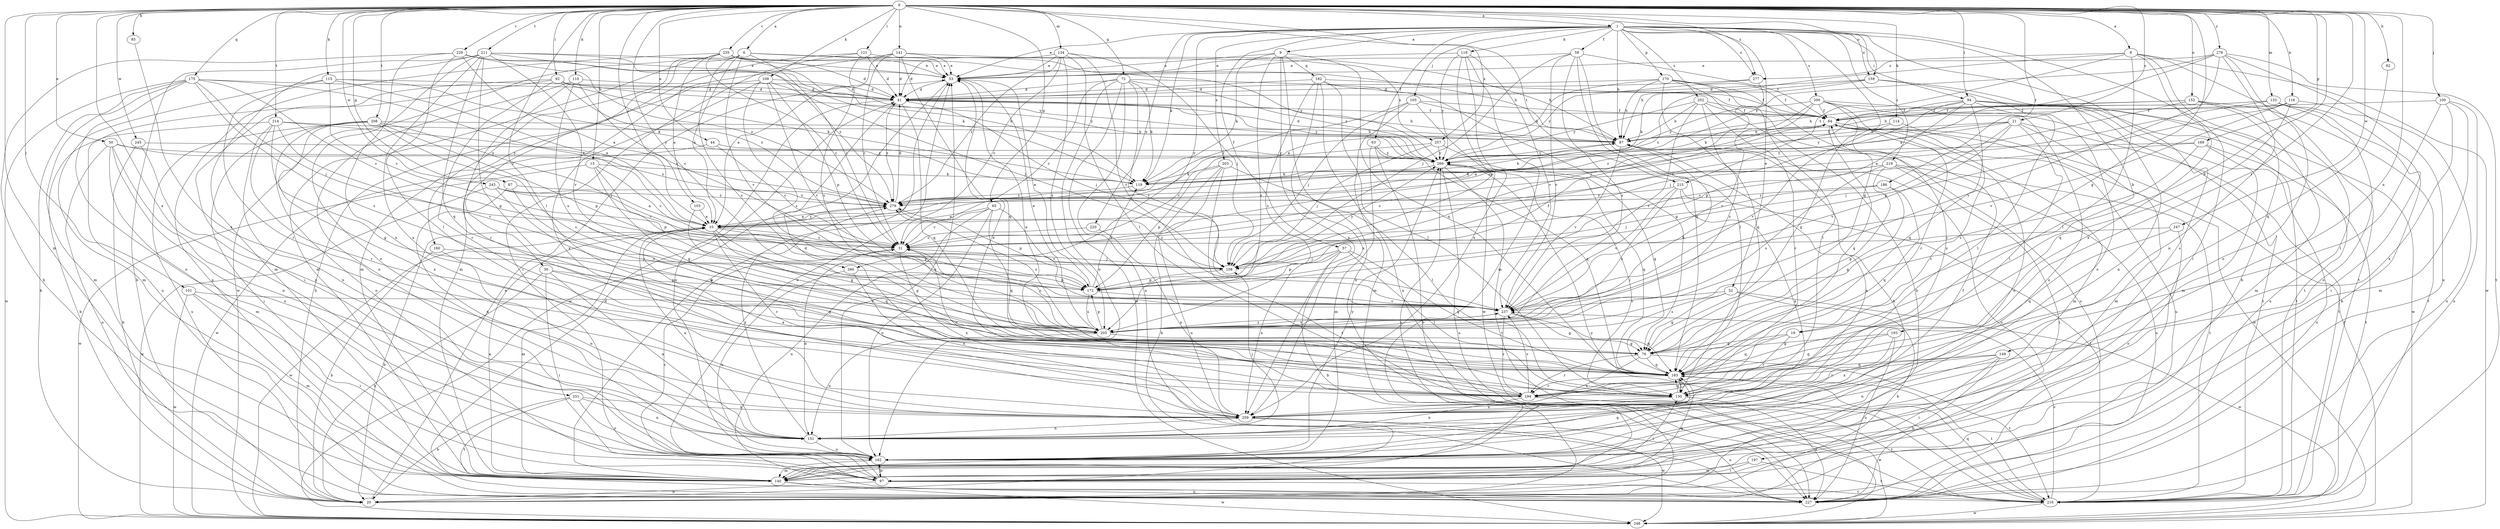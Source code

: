 strict digraph  {
0;
1;
6;
8;
9;
10;
13;
19;
20;
21;
30;
31;
41;
44;
50;
52;
53;
57;
58;
63;
64;
65;
67;
72;
76;
82;
85;
87;
92;
94;
97;
100;
101;
103;
105;
108;
109;
110;
114;
115;
116;
118;
119;
121;
130;
133;
134;
140;
141;
149;
151;
152;
159;
160;
162;
169;
170;
172;
175;
182;
183;
186;
193;
194;
197;
200;
202;
203;
205;
208;
211;
214;
215;
216;
219;
220;
227;
229;
235;
237;
243;
245;
247;
248;
251;
257;
259;
266;
269;
276;
277;
279;
0 -> 1  [label=a];
0 -> 6  [label=a];
0 -> 8  [label=a];
0 -> 13  [label=b];
0 -> 19  [label=b];
0 -> 21  [label=c];
0 -> 44  [label=e];
0 -> 50  [label=e];
0 -> 65  [label=g];
0 -> 67  [label=g];
0 -> 72  [label=g];
0 -> 76  [label=g];
0 -> 82  [label=h];
0 -> 85  [label=h];
0 -> 92  [label=i];
0 -> 94  [label=i];
0 -> 100  [label=j];
0 -> 101  [label=j];
0 -> 103  [label=j];
0 -> 109  [label=k];
0 -> 110  [label=k];
0 -> 114  [label=k];
0 -> 115  [label=k];
0 -> 116  [label=k];
0 -> 121  [label=l];
0 -> 130  [label=l];
0 -> 133  [label=m];
0 -> 134  [label=m];
0 -> 140  [label=m];
0 -> 141  [label=n];
0 -> 149  [label=n];
0 -> 152  [label=o];
0 -> 159  [label=o];
0 -> 169  [label=p];
0 -> 175  [label=q];
0 -> 186  [label=r];
0 -> 193  [label=r];
0 -> 208  [label=t];
0 -> 211  [label=t];
0 -> 214  [label=t];
0 -> 215  [label=t];
0 -> 229  [label=v];
0 -> 235  [label=v];
0 -> 243  [label=w];
0 -> 245  [label=w];
0 -> 247  [label=w];
0 -> 251  [label=x];
0 -> 257  [label=x];
0 -> 266  [label=y];
0 -> 276  [label=z];
0 -> 277  [label=z];
1 -> 9  [label=a];
1 -> 19  [label=b];
1 -> 52  [label=e];
1 -> 53  [label=e];
1 -> 57  [label=f];
1 -> 58  [label=f];
1 -> 63  [label=f];
1 -> 76  [label=g];
1 -> 87  [label=h];
1 -> 94  [label=i];
1 -> 97  [label=i];
1 -> 105  [label=j];
1 -> 118  [label=k];
1 -> 119  [label=k];
1 -> 159  [label=o];
1 -> 170  [label=p];
1 -> 197  [label=s];
1 -> 200  [label=s];
1 -> 202  [label=s];
1 -> 203  [label=s];
1 -> 219  [label=u];
1 -> 220  [label=u];
1 -> 266  [label=y];
1 -> 277  [label=z];
6 -> 10  [label=a];
6 -> 30  [label=c];
6 -> 31  [label=c];
6 -> 53  [label=e];
6 -> 160  [label=o];
6 -> 205  [label=s];
6 -> 237  [label=v];
6 -> 248  [label=w];
6 -> 257  [label=x];
6 -> 269  [label=y];
8 -> 20  [label=b];
8 -> 87  [label=h];
8 -> 130  [label=l];
8 -> 215  [label=t];
8 -> 216  [label=t];
8 -> 248  [label=w];
8 -> 259  [label=x];
8 -> 277  [label=z];
9 -> 53  [label=e];
9 -> 119  [label=k];
9 -> 182  [label=q];
9 -> 183  [label=q];
9 -> 205  [label=s];
9 -> 227  [label=u];
9 -> 259  [label=x];
10 -> 20  [label=b];
10 -> 31  [label=c];
10 -> 76  [label=g];
10 -> 140  [label=m];
10 -> 172  [label=p];
10 -> 183  [label=q];
10 -> 194  [label=r];
10 -> 248  [label=w];
10 -> 279  [label=z];
13 -> 31  [label=c];
13 -> 76  [label=g];
13 -> 119  [label=k];
13 -> 172  [label=p];
13 -> 248  [label=w];
19 -> 76  [label=g];
19 -> 183  [label=q];
19 -> 194  [label=r];
20 -> 53  [label=e];
21 -> 10  [label=a];
21 -> 87  [label=h];
21 -> 108  [label=j];
21 -> 130  [label=l];
21 -> 140  [label=m];
21 -> 216  [label=t];
21 -> 237  [label=v];
21 -> 269  [label=y];
30 -> 20  [label=b];
30 -> 76  [label=g];
30 -> 97  [label=i];
30 -> 151  [label=n];
30 -> 172  [label=p];
31 -> 108  [label=j];
31 -> 151  [label=n];
31 -> 259  [label=x];
41 -> 64  [label=f];
41 -> 87  [label=h];
41 -> 108  [label=j];
41 -> 162  [label=o];
41 -> 183  [label=q];
41 -> 269  [label=y];
41 -> 279  [label=z];
44 -> 31  [label=c];
44 -> 248  [label=w];
44 -> 269  [label=y];
50 -> 140  [label=m];
50 -> 151  [label=n];
50 -> 162  [label=o];
50 -> 227  [label=u];
50 -> 269  [label=y];
50 -> 279  [label=z];
52 -> 20  [label=b];
52 -> 76  [label=g];
52 -> 205  [label=s];
52 -> 237  [label=v];
52 -> 248  [label=w];
53 -> 41  [label=d];
53 -> 248  [label=w];
57 -> 20  [label=b];
57 -> 108  [label=j];
57 -> 130  [label=l];
57 -> 172  [label=p];
57 -> 183  [label=q];
57 -> 259  [label=x];
58 -> 53  [label=e];
58 -> 64  [label=f];
58 -> 108  [label=j];
58 -> 130  [label=l];
58 -> 183  [label=q];
58 -> 205  [label=s];
58 -> 237  [label=v];
63 -> 20  [label=b];
63 -> 140  [label=m];
63 -> 183  [label=q];
63 -> 269  [label=y];
64 -> 87  [label=h];
64 -> 140  [label=m];
64 -> 162  [label=o];
64 -> 183  [label=q];
64 -> 227  [label=u];
64 -> 248  [label=w];
64 -> 279  [label=z];
65 -> 10  [label=a];
65 -> 31  [label=c];
65 -> 162  [label=o];
65 -> 183  [label=q];
65 -> 227  [label=u];
65 -> 237  [label=v];
67 -> 151  [label=n];
67 -> 205  [label=s];
67 -> 279  [label=z];
72 -> 31  [label=c];
72 -> 41  [label=d];
72 -> 64  [label=f];
72 -> 119  [label=k];
72 -> 162  [label=o];
72 -> 227  [label=u];
72 -> 237  [label=v];
72 -> 248  [label=w];
72 -> 269  [label=y];
76 -> 183  [label=q];
76 -> 194  [label=r];
76 -> 216  [label=t];
76 -> 259  [label=x];
82 -> 183  [label=q];
85 -> 259  [label=x];
87 -> 41  [label=d];
87 -> 151  [label=n];
87 -> 227  [label=u];
87 -> 237  [label=v];
87 -> 269  [label=y];
92 -> 41  [label=d];
92 -> 97  [label=i];
92 -> 119  [label=k];
92 -> 194  [label=r];
92 -> 227  [label=u];
92 -> 269  [label=y];
92 -> 279  [label=z];
94 -> 31  [label=c];
94 -> 64  [label=f];
94 -> 108  [label=j];
94 -> 130  [label=l];
94 -> 140  [label=m];
94 -> 151  [label=n];
94 -> 172  [label=p];
94 -> 183  [label=q];
94 -> 216  [label=t];
94 -> 248  [label=w];
97 -> 20  [label=b];
97 -> 31  [label=c];
97 -> 53  [label=e];
97 -> 162  [label=o];
97 -> 183  [label=q];
97 -> 216  [label=t];
97 -> 269  [label=y];
100 -> 64  [label=f];
100 -> 130  [label=l];
100 -> 140  [label=m];
100 -> 227  [label=u];
100 -> 259  [label=x];
101 -> 97  [label=i];
101 -> 140  [label=m];
101 -> 237  [label=v];
101 -> 248  [label=w];
103 -> 10  [label=a];
103 -> 76  [label=g];
105 -> 64  [label=f];
105 -> 87  [label=h];
105 -> 108  [label=j];
105 -> 140  [label=m];
105 -> 248  [label=w];
105 -> 279  [label=z];
108 -> 172  [label=p];
108 -> 269  [label=y];
108 -> 279  [label=z];
109 -> 20  [label=b];
109 -> 41  [label=d];
109 -> 108  [label=j];
109 -> 172  [label=p];
109 -> 205  [label=s];
109 -> 237  [label=v];
109 -> 259  [label=x];
110 -> 31  [label=c];
110 -> 41  [label=d];
110 -> 162  [label=o];
110 -> 194  [label=r];
110 -> 205  [label=s];
114 -> 87  [label=h];
114 -> 194  [label=r];
114 -> 237  [label=v];
115 -> 10  [label=a];
115 -> 31  [label=c];
115 -> 41  [label=d];
115 -> 119  [label=k];
115 -> 140  [label=m];
115 -> 194  [label=r];
116 -> 64  [label=f];
116 -> 172  [label=p];
116 -> 183  [label=q];
116 -> 227  [label=u];
116 -> 237  [label=v];
118 -> 53  [label=e];
118 -> 140  [label=m];
118 -> 172  [label=p];
118 -> 237  [label=v];
118 -> 259  [label=x];
118 -> 269  [label=y];
119 -> 87  [label=h];
119 -> 279  [label=z];
121 -> 41  [label=d];
121 -> 53  [label=e];
121 -> 97  [label=i];
121 -> 140  [label=m];
121 -> 205  [label=s];
130 -> 183  [label=q];
130 -> 227  [label=u];
130 -> 259  [label=x];
133 -> 10  [label=a];
133 -> 20  [label=b];
133 -> 64  [label=f];
133 -> 87  [label=h];
133 -> 97  [label=i];
133 -> 162  [label=o];
134 -> 31  [label=c];
134 -> 41  [label=d];
134 -> 53  [label=e];
134 -> 108  [label=j];
134 -> 130  [label=l];
134 -> 205  [label=s];
134 -> 237  [label=v];
134 -> 279  [label=z];
140 -> 10  [label=a];
140 -> 53  [label=e];
140 -> 130  [label=l];
140 -> 227  [label=u];
140 -> 248  [label=w];
141 -> 10  [label=a];
141 -> 31  [label=c];
141 -> 41  [label=d];
141 -> 53  [label=e];
141 -> 87  [label=h];
141 -> 140  [label=m];
141 -> 183  [label=q];
149 -> 20  [label=b];
149 -> 97  [label=i];
149 -> 151  [label=n];
149 -> 183  [label=q];
149 -> 194  [label=r];
151 -> 10  [label=a];
151 -> 108  [label=j];
151 -> 162  [label=o];
151 -> 279  [label=z];
152 -> 31  [label=c];
152 -> 64  [label=f];
152 -> 87  [label=h];
152 -> 140  [label=m];
152 -> 216  [label=t];
152 -> 227  [label=u];
159 -> 41  [label=d];
159 -> 119  [label=k];
159 -> 162  [label=o];
159 -> 216  [label=t];
159 -> 279  [label=z];
160 -> 20  [label=b];
160 -> 108  [label=j];
160 -> 151  [label=n];
162 -> 53  [label=e];
162 -> 64  [label=f];
162 -> 87  [label=h];
162 -> 97  [label=i];
162 -> 140  [label=m];
162 -> 183  [label=q];
162 -> 269  [label=y];
169 -> 31  [label=c];
169 -> 205  [label=s];
169 -> 216  [label=t];
169 -> 227  [label=u];
169 -> 269  [label=y];
170 -> 10  [label=a];
170 -> 20  [label=b];
170 -> 41  [label=d];
170 -> 64  [label=f];
170 -> 87  [label=h];
170 -> 130  [label=l];
170 -> 183  [label=q];
170 -> 259  [label=x];
172 -> 53  [label=e];
172 -> 64  [label=f];
172 -> 119  [label=k];
172 -> 205  [label=s];
172 -> 237  [label=v];
175 -> 10  [label=a];
175 -> 20  [label=b];
175 -> 31  [label=c];
175 -> 41  [label=d];
175 -> 108  [label=j];
175 -> 140  [label=m];
175 -> 162  [label=o];
175 -> 205  [label=s];
175 -> 248  [label=w];
182 -> 41  [label=d];
182 -> 64  [label=f];
182 -> 76  [label=g];
182 -> 130  [label=l];
182 -> 205  [label=s];
182 -> 227  [label=u];
182 -> 259  [label=x];
183 -> 53  [label=e];
183 -> 130  [label=l];
183 -> 194  [label=r];
183 -> 216  [label=t];
186 -> 76  [label=g];
186 -> 108  [label=j];
186 -> 183  [label=q];
186 -> 279  [label=z];
193 -> 76  [label=g];
193 -> 183  [label=q];
193 -> 227  [label=u];
193 -> 259  [label=x];
194 -> 31  [label=c];
194 -> 41  [label=d];
194 -> 53  [label=e];
194 -> 151  [label=n];
194 -> 216  [label=t];
194 -> 237  [label=v];
194 -> 248  [label=w];
197 -> 97  [label=i];
197 -> 140  [label=m];
197 -> 216  [label=t];
200 -> 64  [label=f];
200 -> 76  [label=g];
200 -> 119  [label=k];
200 -> 162  [label=o];
200 -> 194  [label=r];
200 -> 216  [label=t];
200 -> 237  [label=v];
200 -> 269  [label=y];
202 -> 64  [label=f];
202 -> 87  [label=h];
202 -> 194  [label=r];
202 -> 205  [label=s];
202 -> 227  [label=u];
202 -> 237  [label=v];
202 -> 269  [label=y];
203 -> 20  [label=b];
203 -> 119  [label=k];
203 -> 130  [label=l];
203 -> 172  [label=p];
203 -> 216  [label=t];
203 -> 227  [label=u];
205 -> 31  [label=c];
205 -> 53  [label=e];
205 -> 76  [label=g];
205 -> 87  [label=h];
205 -> 151  [label=n];
205 -> 172  [label=p];
205 -> 237  [label=v];
205 -> 279  [label=z];
208 -> 87  [label=h];
208 -> 97  [label=i];
208 -> 108  [label=j];
208 -> 162  [label=o];
208 -> 172  [label=p];
208 -> 205  [label=s];
208 -> 227  [label=u];
208 -> 259  [label=x];
211 -> 20  [label=b];
211 -> 53  [label=e];
211 -> 76  [label=g];
211 -> 119  [label=k];
211 -> 140  [label=m];
211 -> 162  [label=o];
211 -> 183  [label=q];
211 -> 237  [label=v];
211 -> 259  [label=x];
211 -> 279  [label=z];
214 -> 20  [label=b];
214 -> 76  [label=g];
214 -> 87  [label=h];
214 -> 151  [label=n];
214 -> 194  [label=r];
214 -> 237  [label=v];
214 -> 279  [label=z];
215 -> 205  [label=s];
215 -> 216  [label=t];
215 -> 237  [label=v];
215 -> 259  [label=x];
215 -> 279  [label=z];
216 -> 183  [label=q];
216 -> 237  [label=v];
216 -> 248  [label=w];
216 -> 269  [label=y];
219 -> 31  [label=c];
219 -> 76  [label=g];
219 -> 97  [label=i];
219 -> 119  [label=k];
219 -> 205  [label=s];
219 -> 216  [label=t];
219 -> 227  [label=u];
220 -> 31  [label=c];
220 -> 259  [label=x];
227 -> 41  [label=d];
229 -> 10  [label=a];
229 -> 20  [label=b];
229 -> 53  [label=e];
229 -> 119  [label=k];
229 -> 130  [label=l];
229 -> 259  [label=x];
229 -> 279  [label=z];
235 -> 10  [label=a];
235 -> 31  [label=c];
235 -> 41  [label=d];
235 -> 53  [label=e];
235 -> 87  [label=h];
235 -> 140  [label=m];
235 -> 227  [label=u];
235 -> 269  [label=y];
237 -> 76  [label=g];
237 -> 183  [label=q];
237 -> 194  [label=r];
237 -> 205  [label=s];
243 -> 10  [label=a];
243 -> 31  [label=c];
243 -> 183  [label=q];
243 -> 248  [label=w];
243 -> 279  [label=z];
245 -> 20  [label=b];
245 -> 259  [label=x];
245 -> 269  [label=y];
247 -> 31  [label=c];
247 -> 162  [label=o];
247 -> 183  [label=q];
248 -> 64  [label=f];
251 -> 20  [label=b];
251 -> 151  [label=n];
251 -> 162  [label=o];
251 -> 216  [label=t];
251 -> 259  [label=x];
257 -> 31  [label=c];
257 -> 108  [label=j];
257 -> 183  [label=q];
257 -> 269  [label=y];
259 -> 10  [label=a];
259 -> 151  [label=n];
259 -> 227  [label=u];
259 -> 248  [label=w];
266 -> 162  [label=o];
266 -> 172  [label=p];
266 -> 259  [label=x];
269 -> 119  [label=k];
269 -> 130  [label=l];
269 -> 183  [label=q];
269 -> 216  [label=t];
269 -> 227  [label=u];
276 -> 10  [label=a];
276 -> 53  [label=e];
276 -> 151  [label=n];
276 -> 162  [label=o];
276 -> 205  [label=s];
276 -> 216  [label=t];
276 -> 227  [label=u];
276 -> 269  [label=y];
277 -> 41  [label=d];
277 -> 108  [label=j];
277 -> 269  [label=y];
279 -> 10  [label=a];
279 -> 41  [label=d];
279 -> 172  [label=p];
}
